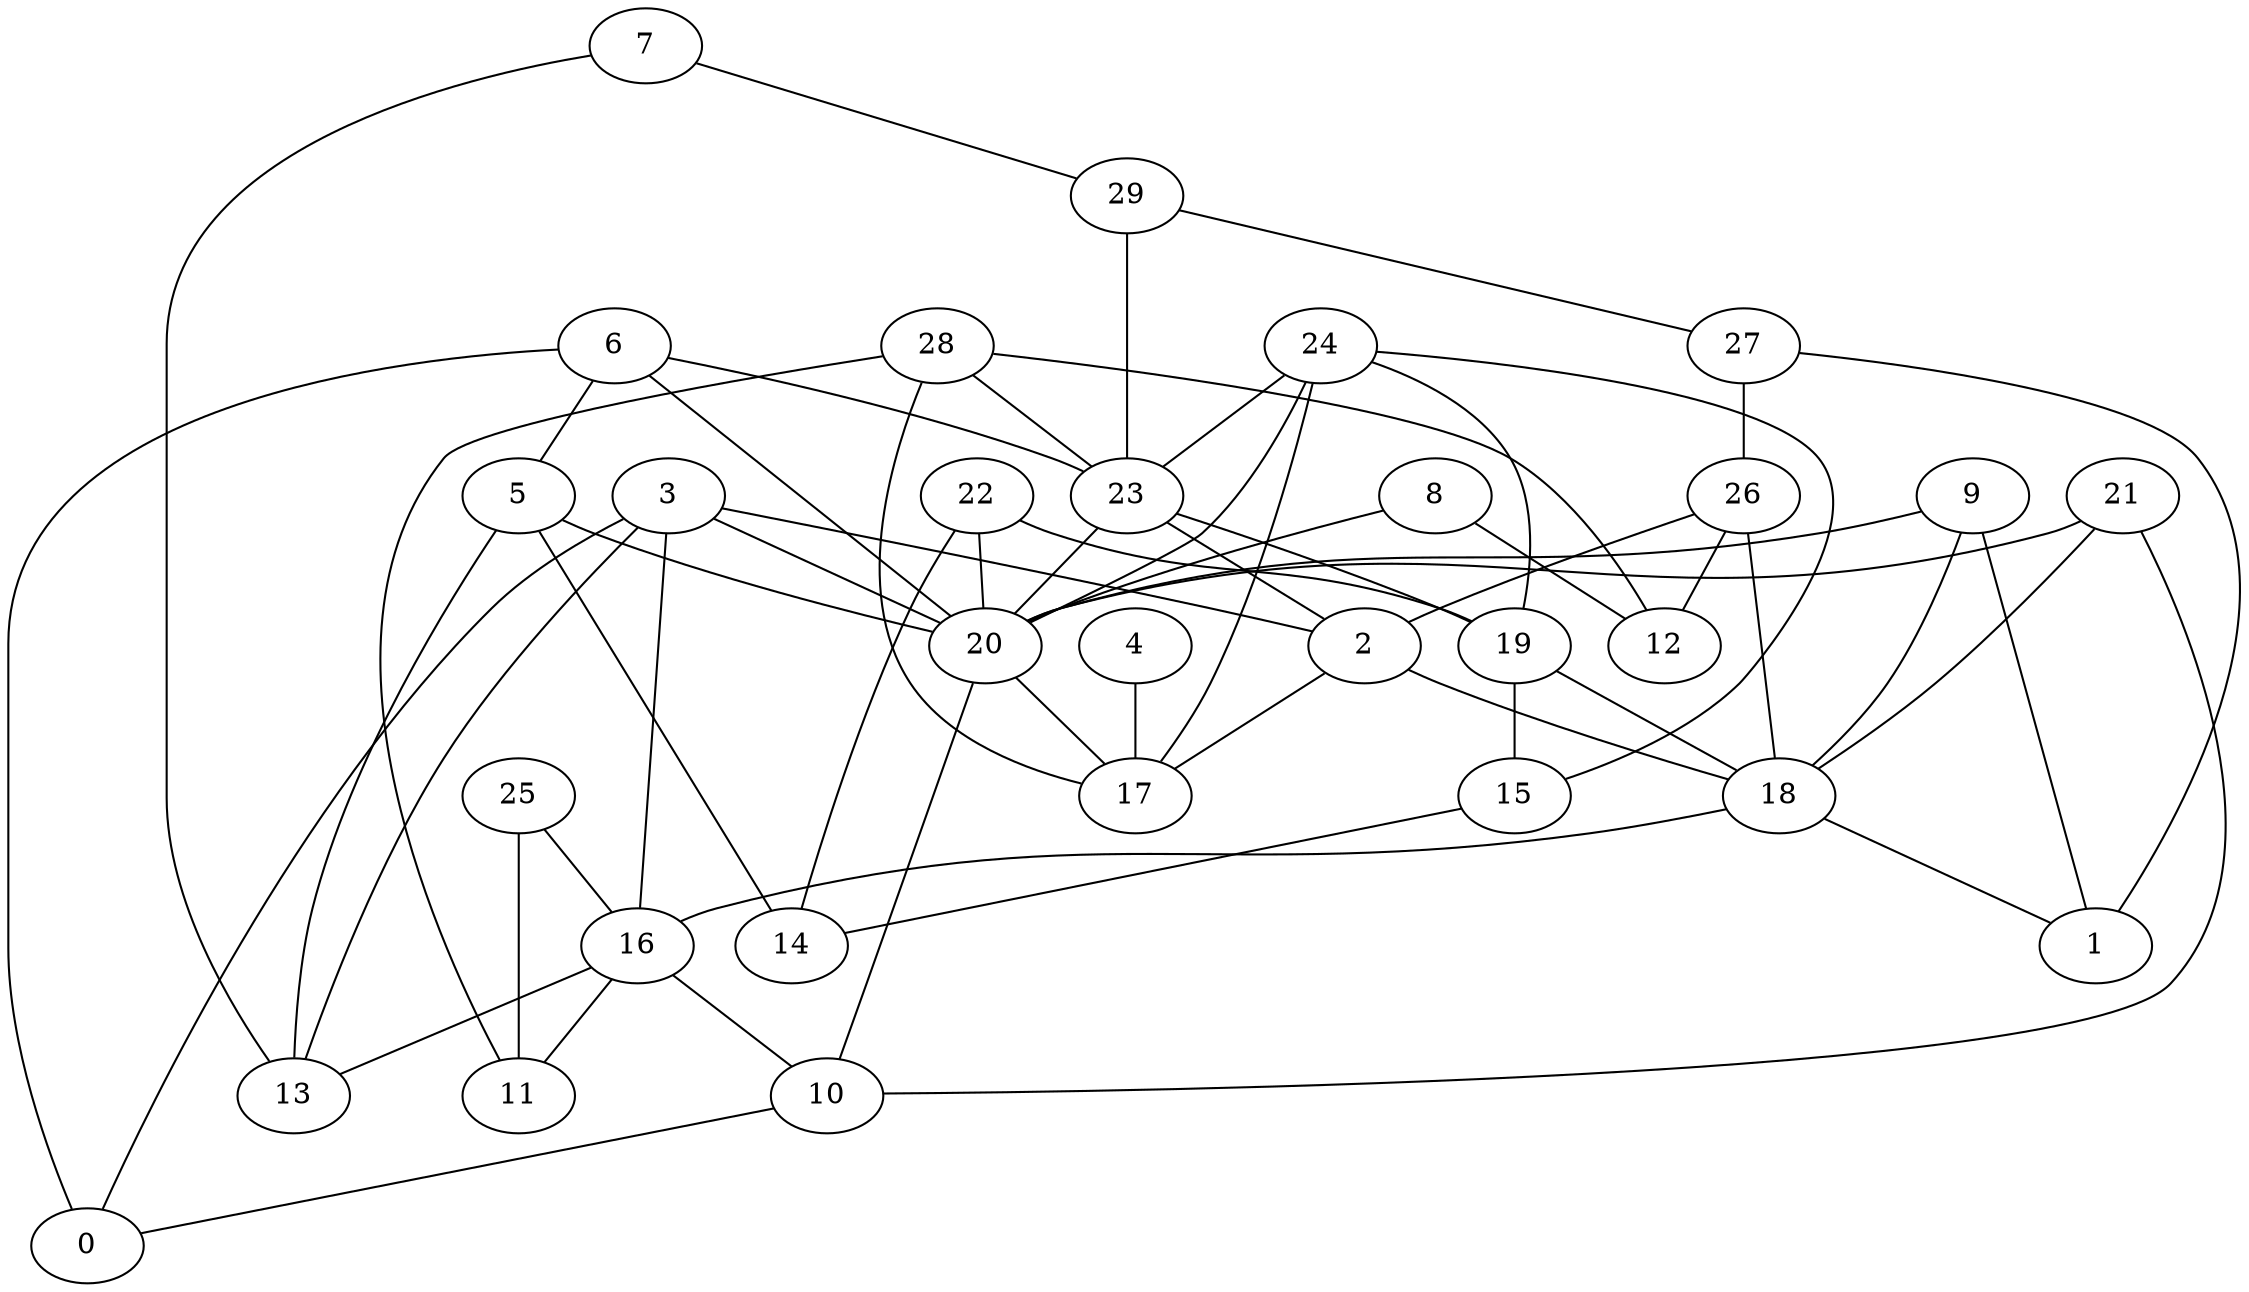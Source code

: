 digraph GG_graph {

subgraph G_graph {
edge [color = black]
"4" -> "17" [dir = none]
"19" -> "18" [dir = none]
"27" -> "1" [dir = none]
"10" -> "0" [dir = none]
"7" -> "29" [dir = none]
"28" -> "23" [dir = none]
"8" -> "12" [dir = none]
"8" -> "20" [dir = none]
"16" -> "11" [dir = none]
"16" -> "10" [dir = none]
"6" -> "0" [dir = none]
"3" -> "13" [dir = none]
"3" -> "0" [dir = none]
"9" -> "20" [dir = none]
"22" -> "20" [dir = none]
"29" -> "27" [dir = none]
"29" -> "23" [dir = none]
"24" -> "15" [dir = none]
"24" -> "17" [dir = none]
"24" -> "20" [dir = none]
"20" -> "10" [dir = none]
"23" -> "19" [dir = none]
"23" -> "20" [dir = none]
"21" -> "10" [dir = none]
"5" -> "14" [dir = none]
"5" -> "20" [dir = none]
"2" -> "18" [dir = none]
"25" -> "16" [dir = none]
"26" -> "12" [dir = none]
"16" -> "13" [dir = none]
"15" -> "14" [dir = none]
"26" -> "2" [dir = none]
"24" -> "19" [dir = none]
"2" -> "17" [dir = none]
"7" -> "13" [dir = none]
"24" -> "23" [dir = none]
"21" -> "20" [dir = none]
"9" -> "18" [dir = none]
"26" -> "18" [dir = none]
"25" -> "11" [dir = none]
"5" -> "13" [dir = none]
"6" -> "20" [dir = none]
"18" -> "1" [dir = none]
"3" -> "16" [dir = none]
"28" -> "12" [dir = none]
"18" -> "16" [dir = none]
"3" -> "2" [dir = none]
"19" -> "15" [dir = none]
"22" -> "19" [dir = none]
"23" -> "2" [dir = none]
"22" -> "14" [dir = none]
"9" -> "1" [dir = none]
"27" -> "26" [dir = none]
"21" -> "18" [dir = none]
"6" -> "23" [dir = none]
"6" -> "5" [dir = none]
"20" -> "17" [dir = none]
"28" -> "11" [dir = none]
"3" -> "20" [dir = none]
"28" -> "17" [dir = none]
}

}
